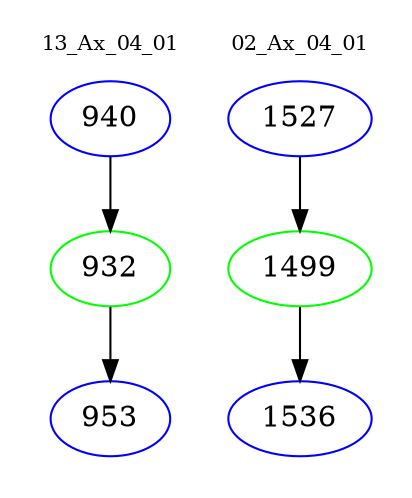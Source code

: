 digraph{
subgraph cluster_0 {
color = white
label = "13_Ax_04_01";
fontsize=10;
T0_940 [label="940", color="blue"]
T0_940 -> T0_932 [color="black"]
T0_932 [label="932", color="green"]
T0_932 -> T0_953 [color="black"]
T0_953 [label="953", color="blue"]
}
subgraph cluster_1 {
color = white
label = "02_Ax_04_01";
fontsize=10;
T1_1527 [label="1527", color="blue"]
T1_1527 -> T1_1499 [color="black"]
T1_1499 [label="1499", color="green"]
T1_1499 -> T1_1536 [color="black"]
T1_1536 [label="1536", color="blue"]
}
}

